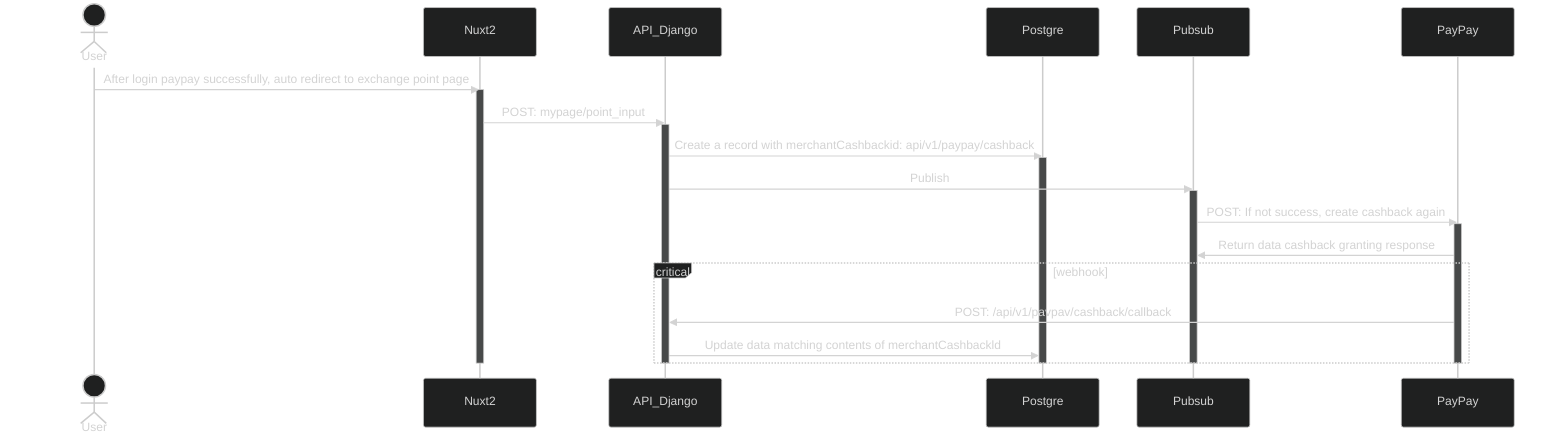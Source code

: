 ---
config:
  theme: dark
  look: handDrawn
---
sequenceDiagram
    actor User as User
    participant Nuxt2 as Nuxt2
    participant API_Django as API_Django
    participant Postgre as Postgre
    participant Pubsub as Pubsub
    participant PayPay as PayPay
    User ->> Nuxt2: After login paypay successfully, auto redirect to exchange point page
    activate Nuxt2
    Nuxt2 ->> API_Django: POST: mypage/point_input
    activate API_Django
    API_Django ->> Postgre: Create a record with merchantCashbackid: api/v1/paypay/cashback
    activate Postgre
    API_Django ->> Pubsub: Publish
    activate Pubsub
    Pubsub ->> PayPay: POST: If not success, create cashback again
    activate PayPay
    PayPay ->> Pubsub: Return data cashback granting response
    critical webhook
        PayPay ->> API_Django: POST: /api/v1/pavpav/cashback/callback
        API_Django ->> Postgre: Update data matching contents of merchantCashbackld
    end
    deactivate Nuxt2
    deactivate API_Django
    deactivate Pubsub
    deactivate Postgre
    deactivate PayPay
